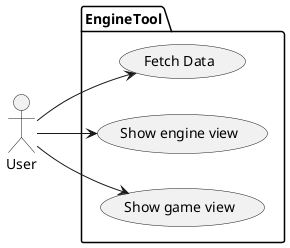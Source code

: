 @startuml
left to right direction
actor User as u

package EngineTool{
  usecase "Fetch Data" as FD
  usecase "Show engine view" as Sev
  usecase "Show game view" as Sgv
}
u --> FD
u --> Sev
u --> Sgv
@enduml